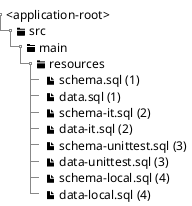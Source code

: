 @startsalt
{
{T
<application-root>
+ <&folder> src
++ <&folder> main
+++ <&folder> resources
++++ <&file> schema.sql (1)
++++ <&file> data.sql (1)
++++ <&file> schema-it.sql (2)
++++ <&file> data-it.sql (2)
++++ <&file> schema-unittest.sql (3)
++++ <&file> data-unittest.sql (3)
++++ <&file> schema-local.sql (4)
++++ <&file> data-local.sql (4)
}
}
@endsalt
